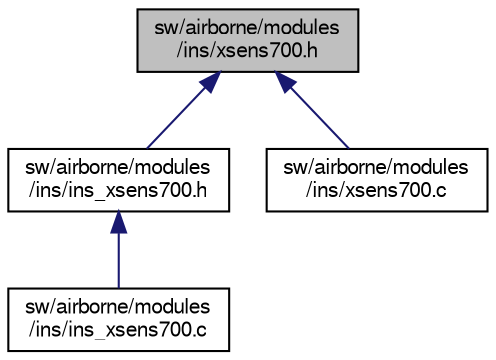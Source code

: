 digraph "sw/airborne/modules/ins/xsens700.h"
{
  edge [fontname="FreeSans",fontsize="10",labelfontname="FreeSans",labelfontsize="10"];
  node [fontname="FreeSans",fontsize="10",shape=record];
  Node1 [label="sw/airborne/modules\l/ins/xsens700.h",height=0.2,width=0.4,color="black", fillcolor="grey75", style="filled", fontcolor="black"];
  Node1 -> Node2 [dir="back",color="midnightblue",fontsize="10",style="solid",fontname="FreeSans"];
  Node2 [label="sw/airborne/modules\l/ins/ins_xsens700.h",height=0.2,width=0.4,color="black", fillcolor="white", style="filled",URL="$ins__xsens700_8h.html",tooltip="Xsens700 as a full INS solution. "];
  Node2 -> Node3 [dir="back",color="midnightblue",fontsize="10",style="solid",fontname="FreeSans"];
  Node3 [label="sw/airborne/modules\l/ins/ins_xsens700.c",height=0.2,width=0.4,color="black", fillcolor="white", style="filled",URL="$ins__xsens700_8c.html",tooltip="Xsens700 as a full INS solution. "];
  Node1 -> Node4 [dir="back",color="midnightblue",fontsize="10",style="solid",fontname="FreeSans"];
  Node4 [label="sw/airborne/modules\l/ins/xsens700.c",height=0.2,width=0.4,color="black", fillcolor="white", style="filled",URL="$xsens700_8c.html",tooltip="Parser for the Xsens700 protocol. "];
}
